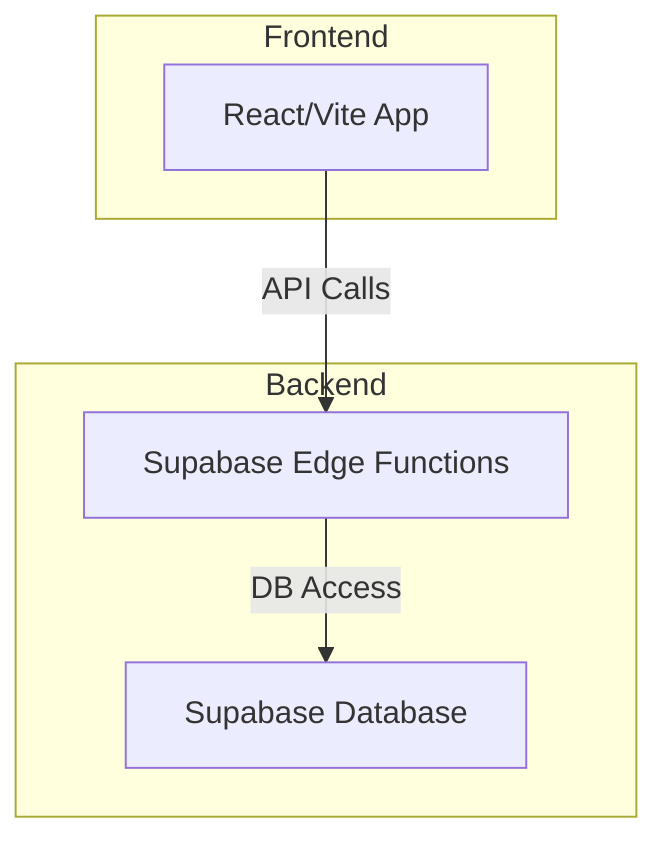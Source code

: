%% App Architecture Diagram
%% accTitle: App Architecture
%% accDescr: High-level architecture for the ProspectPro app
flowchart TD
  subgraph Frontend["Frontend"]
    direction LR
    ReactApp["React/Vite App"]
  end
  subgraph Backend["Backend"]
    direction LR
    SupabaseEdge["Supabase Edge Functions"]
    SupabaseDB["Supabase Database"]
  end
  ReactApp -->|"API Calls"| SupabaseEdge
  SupabaseEdge -->|"DB Access"| SupabaseDB